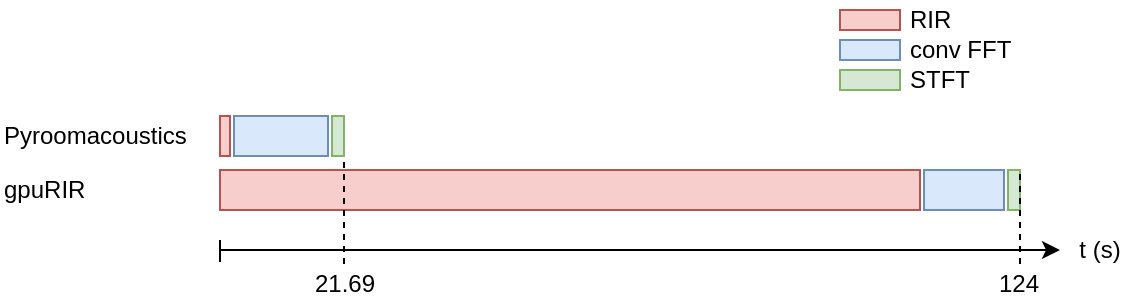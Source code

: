<mxfile version="26.1.1">
  <diagram name="Page-1" id="cpgdx4gNYDdvpS-ubVGO">
    <mxGraphModel dx="830" dy="494" grid="1" gridSize="10" guides="1" tooltips="1" connect="1" arrows="1" fold="1" page="1" pageScale="1" pageWidth="850" pageHeight="1100" math="0" shadow="0">
      <root>
        <mxCell id="0" />
        <mxCell id="1" parent="0" />
        <mxCell id="BA7c2nkR62h139S30TR3-1" value="" style="endArrow=classic;html=1;rounded=0;" edge="1" parent="1">
          <mxGeometry width="50" height="50" relative="1" as="geometry">
            <mxPoint x="400" y="650" as="sourcePoint" />
            <mxPoint x="820" y="650" as="targetPoint" />
          </mxGeometry>
        </mxCell>
        <mxCell id="BA7c2nkR62h139S30TR3-2" value="" style="rounded=0;whiteSpace=wrap;html=1;fillColor=#f8cecc;strokeColor=#b85450;" vertex="1" parent="1">
          <mxGeometry x="400" y="610" width="350" height="20" as="geometry" />
        </mxCell>
        <mxCell id="BA7c2nkR62h139S30TR3-3" value="" style="rounded=0;whiteSpace=wrap;html=1;fillColor=#dae8fc;strokeColor=#6c8ebf;" vertex="1" parent="1">
          <mxGeometry x="752" y="610" width="40" height="20" as="geometry" />
        </mxCell>
        <mxCell id="BA7c2nkR62h139S30TR3-4" value="" style="endArrow=none;html=1;rounded=0;strokeWidth=1;dashed=1;" edge="1" parent="1">
          <mxGeometry width="50" height="50" relative="1" as="geometry">
            <mxPoint x="462" y="657" as="sourcePoint" />
            <mxPoint x="462" y="583" as="targetPoint" />
          </mxGeometry>
        </mxCell>
        <mxCell id="BA7c2nkR62h139S30TR3-5" value="" style="rounded=0;whiteSpace=wrap;html=1;fillColor=#d5e8d4;strokeColor=#82b366;" vertex="1" parent="1">
          <mxGeometry x="794" y="610" width="6" height="20" as="geometry" />
        </mxCell>
        <mxCell id="BA7c2nkR62h139S30TR3-8" value="" style="rounded=0;whiteSpace=wrap;html=1;fillColor=#f8cecc;strokeColor=#b85450;" vertex="1" parent="1">
          <mxGeometry x="400" y="583" width="5" height="20" as="geometry" />
        </mxCell>
        <mxCell id="BA7c2nkR62h139S30TR3-9" value="" style="rounded=0;whiteSpace=wrap;html=1;fillColor=#dae8fc;strokeColor=#6c8ebf;" vertex="1" parent="1">
          <mxGeometry x="407" y="583" width="47" height="20" as="geometry" />
        </mxCell>
        <mxCell id="BA7c2nkR62h139S30TR3-11" value="" style="rounded=0;whiteSpace=wrap;html=1;fillColor=#d5e8d4;strokeColor=#82b366;" vertex="1" parent="1">
          <mxGeometry x="456" y="583" width="6" height="20" as="geometry" />
        </mxCell>
        <mxCell id="BA7c2nkR62h139S30TR3-12" value="t (s)" style="text;html=1;align=center;verticalAlign=middle;whiteSpace=wrap;rounded=0;" vertex="1" parent="1">
          <mxGeometry x="820" y="640" width="40" height="20" as="geometry" />
        </mxCell>
        <mxCell id="BA7c2nkR62h139S30TR3-13" value="" style="rounded=0;whiteSpace=wrap;html=1;fillColor=#f8cecc;strokeColor=#b85450;" vertex="1" parent="1">
          <mxGeometry x="710" y="530" width="30" height="10" as="geometry" />
        </mxCell>
        <mxCell id="BA7c2nkR62h139S30TR3-14" value="" style="rounded=0;whiteSpace=wrap;html=1;fillColor=#dae8fc;strokeColor=#6c8ebf;" vertex="1" parent="1">
          <mxGeometry x="710" y="545" width="30" height="10" as="geometry" />
        </mxCell>
        <mxCell id="BA7c2nkR62h139S30TR3-15" value="" style="rounded=0;whiteSpace=wrap;html=1;fillColor=#d5e8d4;strokeColor=#82b366;" vertex="1" parent="1">
          <mxGeometry x="710" y="560" width="30" height="10" as="geometry" />
        </mxCell>
        <mxCell id="BA7c2nkR62h139S30TR3-19" value="" style="endArrow=none;html=1;rounded=0;" edge="1" parent="1">
          <mxGeometry width="50" height="50" relative="1" as="geometry">
            <mxPoint x="400" y="656" as="sourcePoint" />
            <mxPoint x="400" y="645" as="targetPoint" />
          </mxGeometry>
        </mxCell>
        <mxCell id="BA7c2nkR62h139S30TR3-20" value="21.69" style="text;html=1;align=center;verticalAlign=middle;whiteSpace=wrap;rounded=0;" vertex="1" parent="1">
          <mxGeometry x="442" y="657" width="41" height="20" as="geometry" />
        </mxCell>
        <mxCell id="BA7c2nkR62h139S30TR3-21" value="124" style="text;html=1;align=center;verticalAlign=middle;whiteSpace=wrap;rounded=0;" vertex="1" parent="1">
          <mxGeometry x="779" y="657" width="41" height="20" as="geometry" />
        </mxCell>
        <mxCell id="BA7c2nkR62h139S30TR3-22" value="" style="endArrow=none;html=1;rounded=0;strokeWidth=1;dashed=1;" edge="1" parent="1">
          <mxGeometry width="50" height="50" relative="1" as="geometry">
            <mxPoint x="800" y="657" as="sourcePoint" />
            <mxPoint x="800" y="610" as="targetPoint" />
          </mxGeometry>
        </mxCell>
        <mxCell id="BA7c2nkR62h139S30TR3-23" value="RIR" style="text;html=1;align=left;verticalAlign=middle;whiteSpace=wrap;rounded=0;" vertex="1" parent="1">
          <mxGeometry x="743" y="525" width="40" height="20" as="geometry" />
        </mxCell>
        <mxCell id="BA7c2nkR62h139S30TR3-24" value="conv FFT" style="text;html=1;align=left;verticalAlign=middle;whiteSpace=wrap;rounded=0;" vertex="1" parent="1">
          <mxGeometry x="743" y="540" width="60" height="20" as="geometry" />
        </mxCell>
        <mxCell id="BA7c2nkR62h139S30TR3-25" value="STFT" style="text;html=1;align=left;verticalAlign=middle;whiteSpace=wrap;rounded=0;" vertex="1" parent="1">
          <mxGeometry x="743" y="555" width="60" height="20" as="geometry" />
        </mxCell>
        <mxCell id="BA7c2nkR62h139S30TR3-26" value="Pyroomacoustics" style="text;html=1;align=left;verticalAlign=middle;whiteSpace=wrap;rounded=0;" vertex="1" parent="1">
          <mxGeometry x="290" y="583" width="100" height="20" as="geometry" />
        </mxCell>
        <mxCell id="BA7c2nkR62h139S30TR3-27" value="gpuRIR" style="text;html=1;align=left;verticalAlign=middle;whiteSpace=wrap;rounded=0;" vertex="1" parent="1">
          <mxGeometry x="290" y="610" width="100" height="20" as="geometry" />
        </mxCell>
      </root>
    </mxGraphModel>
  </diagram>
</mxfile>
